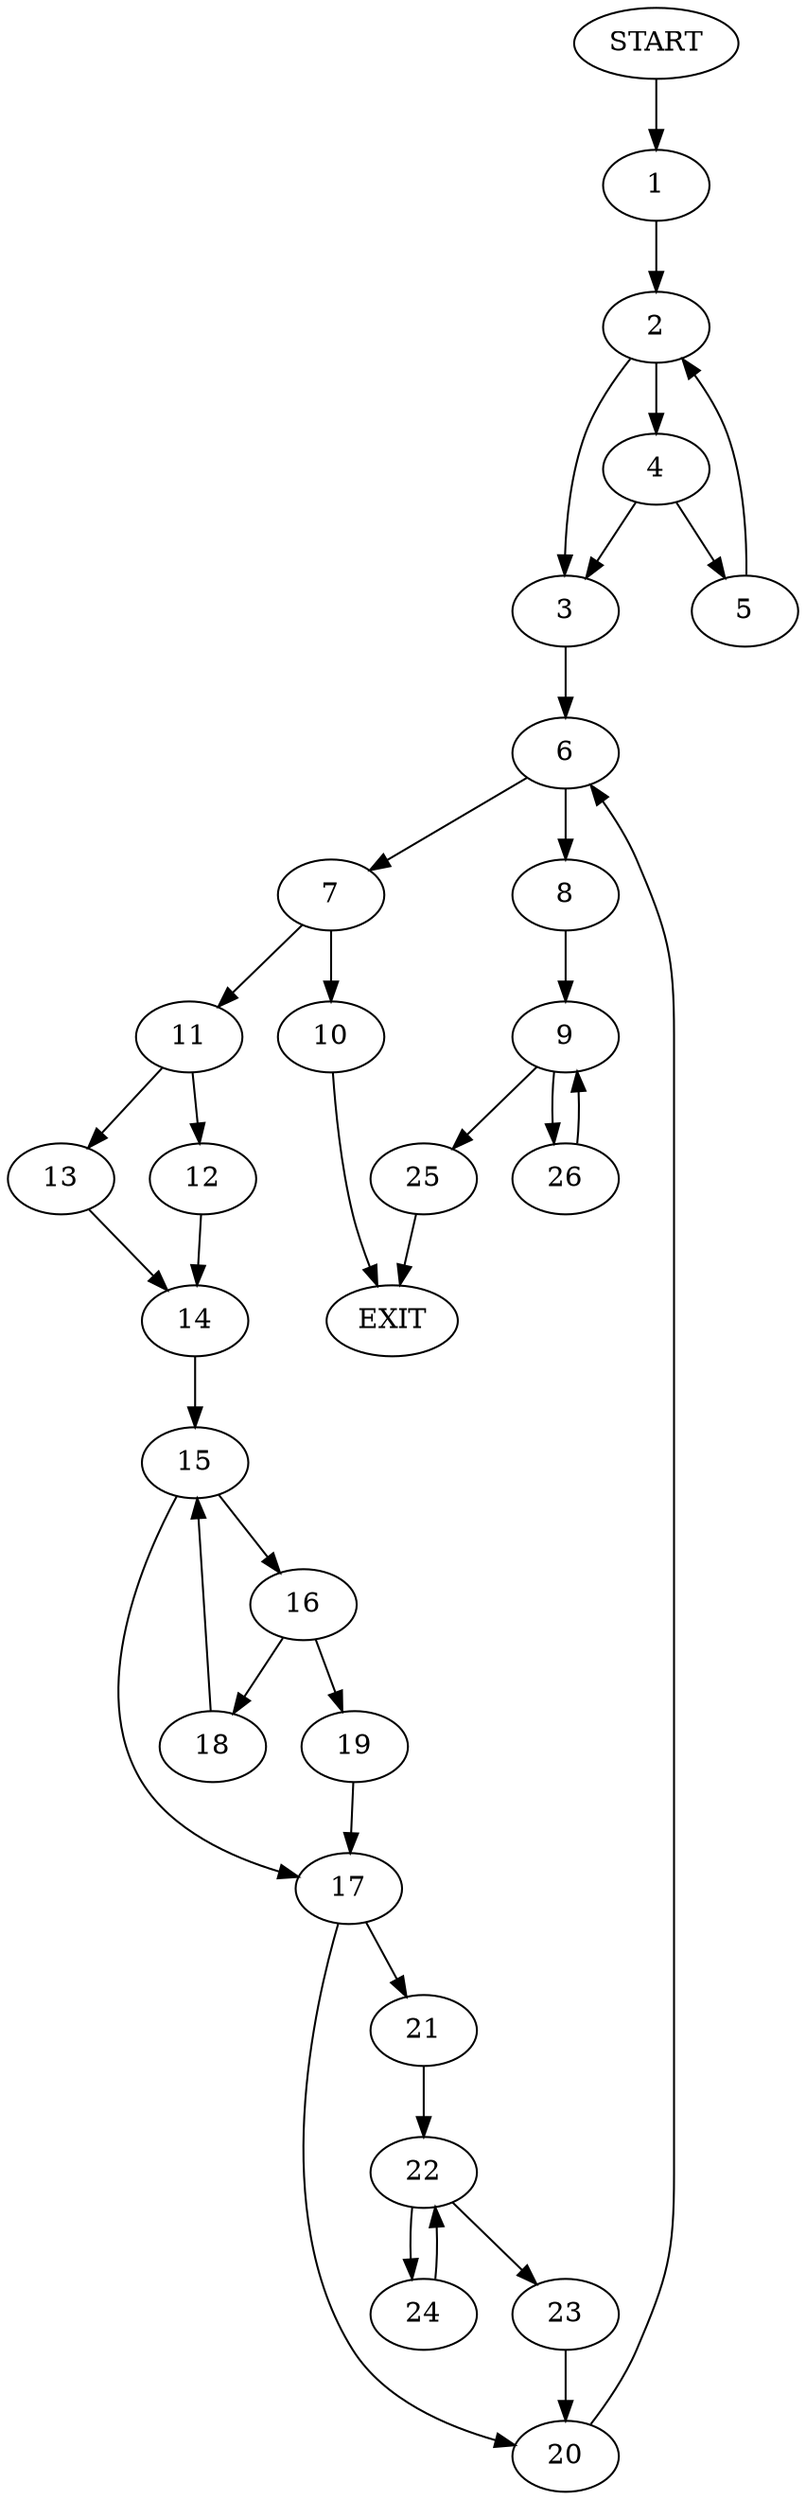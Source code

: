 digraph {
0 [label="START"]
27 [label="EXIT"]
0 -> 1
1 -> 2
2 -> 3
2 -> 4
4 -> 5
4 -> 3
3 -> 6
5 -> 2
6 -> 7
6 -> 8
8 -> 9
7 -> 10
7 -> 11
10 -> 27
11 -> 12
11 -> 13
12 -> 14
13 -> 14
14 -> 15
15 -> 16
15 -> 17
16 -> 18
16 -> 19
17 -> 20
17 -> 21
18 -> 15
19 -> 17
21 -> 22
20 -> 6
22 -> 23
22 -> 24
23 -> 20
24 -> 22
9 -> 25
9 -> 26
25 -> 27
26 -> 9
}

